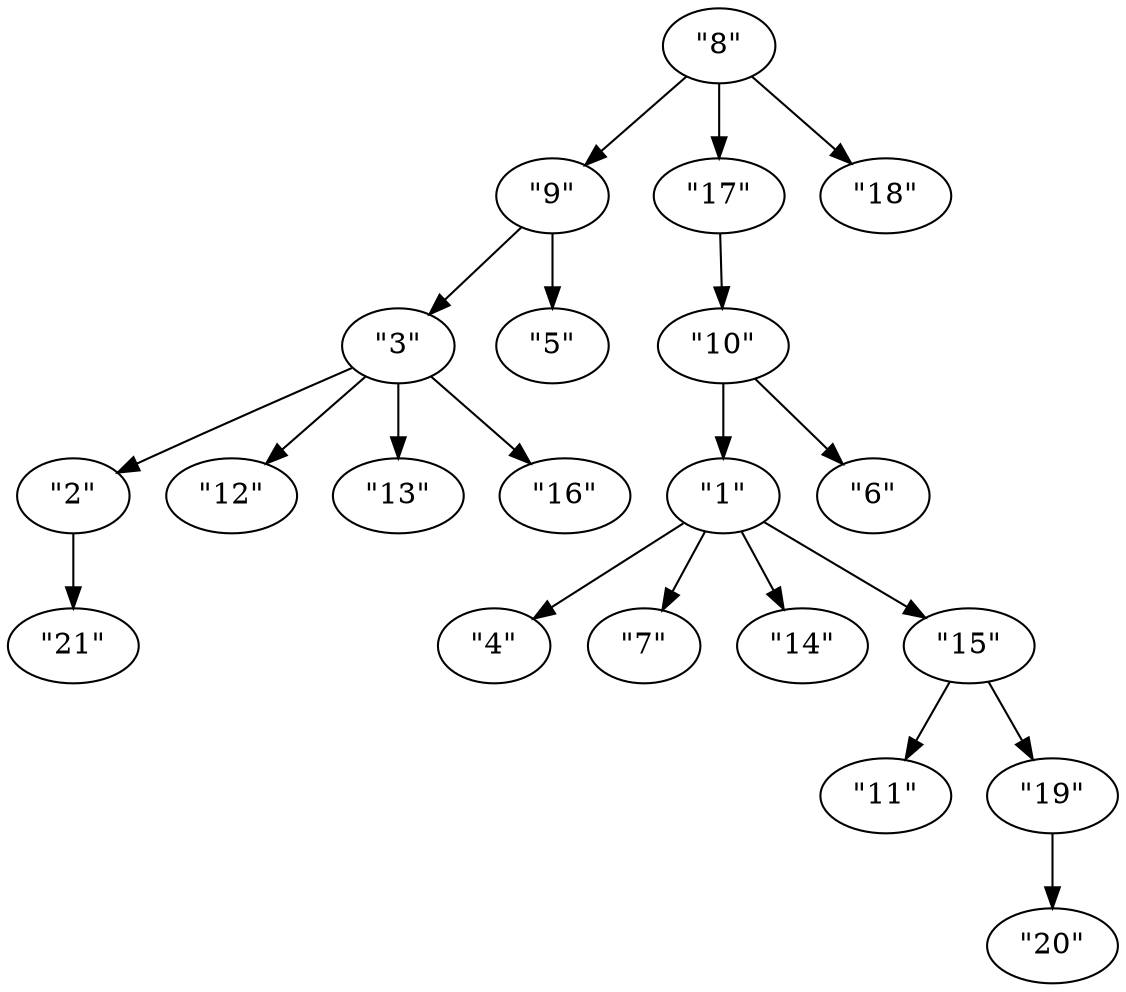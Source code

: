 digraph {
    0 [ label = "\"1\"" ]
    1 [ label = "\"2\"" ]
    2 [ label = "\"3\"" ]
    3 [ label = "\"4\"" ]
    4 [ label = "\"5\"" ]
    5 [ label = "\"6\"" ]
    6 [ label = "\"7\"" ]
    7 [ label = "\"8\"" ]
    8 [ label = "\"9\"" ]
    9 [ label = "\"10\"" ]
    10 [ label = "\"11\"" ]
    11 [ label = "\"12\"" ]
    12 [ label = "\"13\"" ]
    13 [ label = "\"14\"" ]
    14 [ label = "\"15\"" ]
    15 [ label = "\"16\"" ]
    16 [ label = "\"17\"" ]
    17 [ label = "\"18\"" ]
    18 [ label = "\"19\"" ]
    19 [ label = "\"20\"" ]
    20 [ label = "\"21\"" ]
    0 -> 3 [ ]
    0 -> 6 [ ]
    0 -> 13 [ ]
    0 -> 14 [ ]
    1 -> 20 [ ]
    2 -> 1 [ ]
    2 -> 11 [ ]
    2 -> 12 [ ]
    2 -> 15 [ ]
    7 -> 8 [ ]
    7 -> 16 [ ]
    7 -> 17 [ ]
    8 -> 2 [ ]
    8 -> 4 [ ]
    9 -> 0 [ ]
    9 -> 5 [ ]
    14 -> 10 [ ]
    14 -> 18 [ ]
    16 -> 9 [ ]
    18 -> 19 [ ]
}

